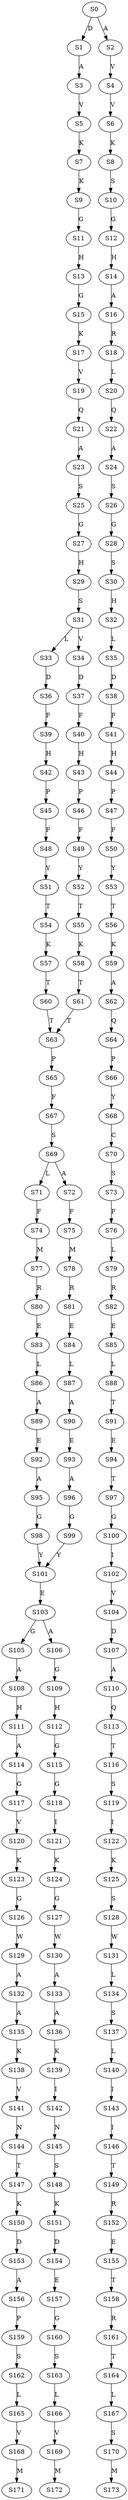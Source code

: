 strict digraph  {
	S0 -> S1 [ label = D ];
	S0 -> S2 [ label = A ];
	S1 -> S3 [ label = A ];
	S2 -> S4 [ label = V ];
	S3 -> S5 [ label = V ];
	S4 -> S6 [ label = V ];
	S5 -> S7 [ label = K ];
	S6 -> S8 [ label = K ];
	S7 -> S9 [ label = K ];
	S8 -> S10 [ label = S ];
	S9 -> S11 [ label = G ];
	S10 -> S12 [ label = G ];
	S11 -> S13 [ label = H ];
	S12 -> S14 [ label = H ];
	S13 -> S15 [ label = G ];
	S14 -> S16 [ label = A ];
	S15 -> S17 [ label = K ];
	S16 -> S18 [ label = R ];
	S17 -> S19 [ label = V ];
	S18 -> S20 [ label = L ];
	S19 -> S21 [ label = Q ];
	S20 -> S22 [ label = Q ];
	S21 -> S23 [ label = A ];
	S22 -> S24 [ label = A ];
	S23 -> S25 [ label = S ];
	S24 -> S26 [ label = S ];
	S25 -> S27 [ label = G ];
	S26 -> S28 [ label = G ];
	S27 -> S29 [ label = H ];
	S28 -> S30 [ label = S ];
	S29 -> S31 [ label = S ];
	S30 -> S32 [ label = H ];
	S31 -> S33 [ label = L ];
	S31 -> S34 [ label = V ];
	S32 -> S35 [ label = L ];
	S33 -> S36 [ label = D ];
	S34 -> S37 [ label = D ];
	S35 -> S38 [ label = D ];
	S36 -> S39 [ label = F ];
	S37 -> S40 [ label = F ];
	S38 -> S41 [ label = F ];
	S39 -> S42 [ label = H ];
	S40 -> S43 [ label = H ];
	S41 -> S44 [ label = H ];
	S42 -> S45 [ label = P ];
	S43 -> S46 [ label = P ];
	S44 -> S47 [ label = P ];
	S45 -> S48 [ label = F ];
	S46 -> S49 [ label = F ];
	S47 -> S50 [ label = F ];
	S48 -> S51 [ label = Y ];
	S49 -> S52 [ label = Y ];
	S50 -> S53 [ label = Y ];
	S51 -> S54 [ label = T ];
	S52 -> S55 [ label = T ];
	S53 -> S56 [ label = T ];
	S54 -> S57 [ label = K ];
	S55 -> S58 [ label = K ];
	S56 -> S59 [ label = K ];
	S57 -> S60 [ label = T ];
	S58 -> S61 [ label = T ];
	S59 -> S62 [ label = A ];
	S60 -> S63 [ label = T ];
	S61 -> S63 [ label = T ];
	S62 -> S64 [ label = Q ];
	S63 -> S65 [ label = P ];
	S64 -> S66 [ label = P ];
	S65 -> S67 [ label = F ];
	S66 -> S68 [ label = Y ];
	S67 -> S69 [ label = S ];
	S68 -> S70 [ label = C ];
	S69 -> S71 [ label = L ];
	S69 -> S72 [ label = A ];
	S70 -> S73 [ label = S ];
	S71 -> S74 [ label = F ];
	S72 -> S75 [ label = F ];
	S73 -> S76 [ label = F ];
	S74 -> S77 [ label = M ];
	S75 -> S78 [ label = M ];
	S76 -> S79 [ label = L ];
	S77 -> S80 [ label = R ];
	S78 -> S81 [ label = R ];
	S79 -> S82 [ label = R ];
	S80 -> S83 [ label = E ];
	S81 -> S84 [ label = E ];
	S82 -> S85 [ label = E ];
	S83 -> S86 [ label = L ];
	S84 -> S87 [ label = L ];
	S85 -> S88 [ label = L ];
	S86 -> S89 [ label = A ];
	S87 -> S90 [ label = A ];
	S88 -> S91 [ label = T ];
	S89 -> S92 [ label = E ];
	S90 -> S93 [ label = E ];
	S91 -> S94 [ label = E ];
	S92 -> S95 [ label = A ];
	S93 -> S96 [ label = A ];
	S94 -> S97 [ label = T ];
	S95 -> S98 [ label = G ];
	S96 -> S99 [ label = G ];
	S97 -> S100 [ label = G ];
	S98 -> S101 [ label = Y ];
	S99 -> S101 [ label = Y ];
	S100 -> S102 [ label = I ];
	S101 -> S103 [ label = E ];
	S102 -> S104 [ label = V ];
	S103 -> S105 [ label = G ];
	S103 -> S106 [ label = A ];
	S104 -> S107 [ label = D ];
	S105 -> S108 [ label = A ];
	S106 -> S109 [ label = G ];
	S107 -> S110 [ label = A ];
	S108 -> S111 [ label = H ];
	S109 -> S112 [ label = H ];
	S110 -> S113 [ label = Q ];
	S111 -> S114 [ label = A ];
	S112 -> S115 [ label = G ];
	S113 -> S116 [ label = T ];
	S114 -> S117 [ label = G ];
	S115 -> S118 [ label = G ];
	S116 -> S119 [ label = S ];
	S117 -> S120 [ label = V ];
	S118 -> S121 [ label = I ];
	S119 -> S122 [ label = I ];
	S120 -> S123 [ label = K ];
	S121 -> S124 [ label = K ];
	S122 -> S125 [ label = K ];
	S123 -> S126 [ label = G ];
	S124 -> S127 [ label = G ];
	S125 -> S128 [ label = S ];
	S126 -> S129 [ label = W ];
	S127 -> S130 [ label = W ];
	S128 -> S131 [ label = W ];
	S129 -> S132 [ label = A ];
	S130 -> S133 [ label = A ];
	S131 -> S134 [ label = L ];
	S132 -> S135 [ label = A ];
	S133 -> S136 [ label = A ];
	S134 -> S137 [ label = S ];
	S135 -> S138 [ label = K ];
	S136 -> S139 [ label = K ];
	S137 -> S140 [ label = L ];
	S138 -> S141 [ label = V ];
	S139 -> S142 [ label = I ];
	S140 -> S143 [ label = I ];
	S141 -> S144 [ label = N ];
	S142 -> S145 [ label = N ];
	S143 -> S146 [ label = I ];
	S144 -> S147 [ label = T ];
	S145 -> S148 [ label = S ];
	S146 -> S149 [ label = T ];
	S147 -> S150 [ label = K ];
	S148 -> S151 [ label = K ];
	S149 -> S152 [ label = R ];
	S150 -> S153 [ label = D ];
	S151 -> S154 [ label = D ];
	S152 -> S155 [ label = E ];
	S153 -> S156 [ label = A ];
	S154 -> S157 [ label = E ];
	S155 -> S158 [ label = T ];
	S156 -> S159 [ label = P ];
	S157 -> S160 [ label = G ];
	S158 -> S161 [ label = R ];
	S159 -> S162 [ label = S ];
	S160 -> S163 [ label = S ];
	S161 -> S164 [ label = T ];
	S162 -> S165 [ label = L ];
	S163 -> S166 [ label = L ];
	S164 -> S167 [ label = L ];
	S165 -> S168 [ label = V ];
	S166 -> S169 [ label = V ];
	S167 -> S170 [ label = S ];
	S168 -> S171 [ label = M ];
	S169 -> S172 [ label = M ];
	S170 -> S173 [ label = M ];
}
